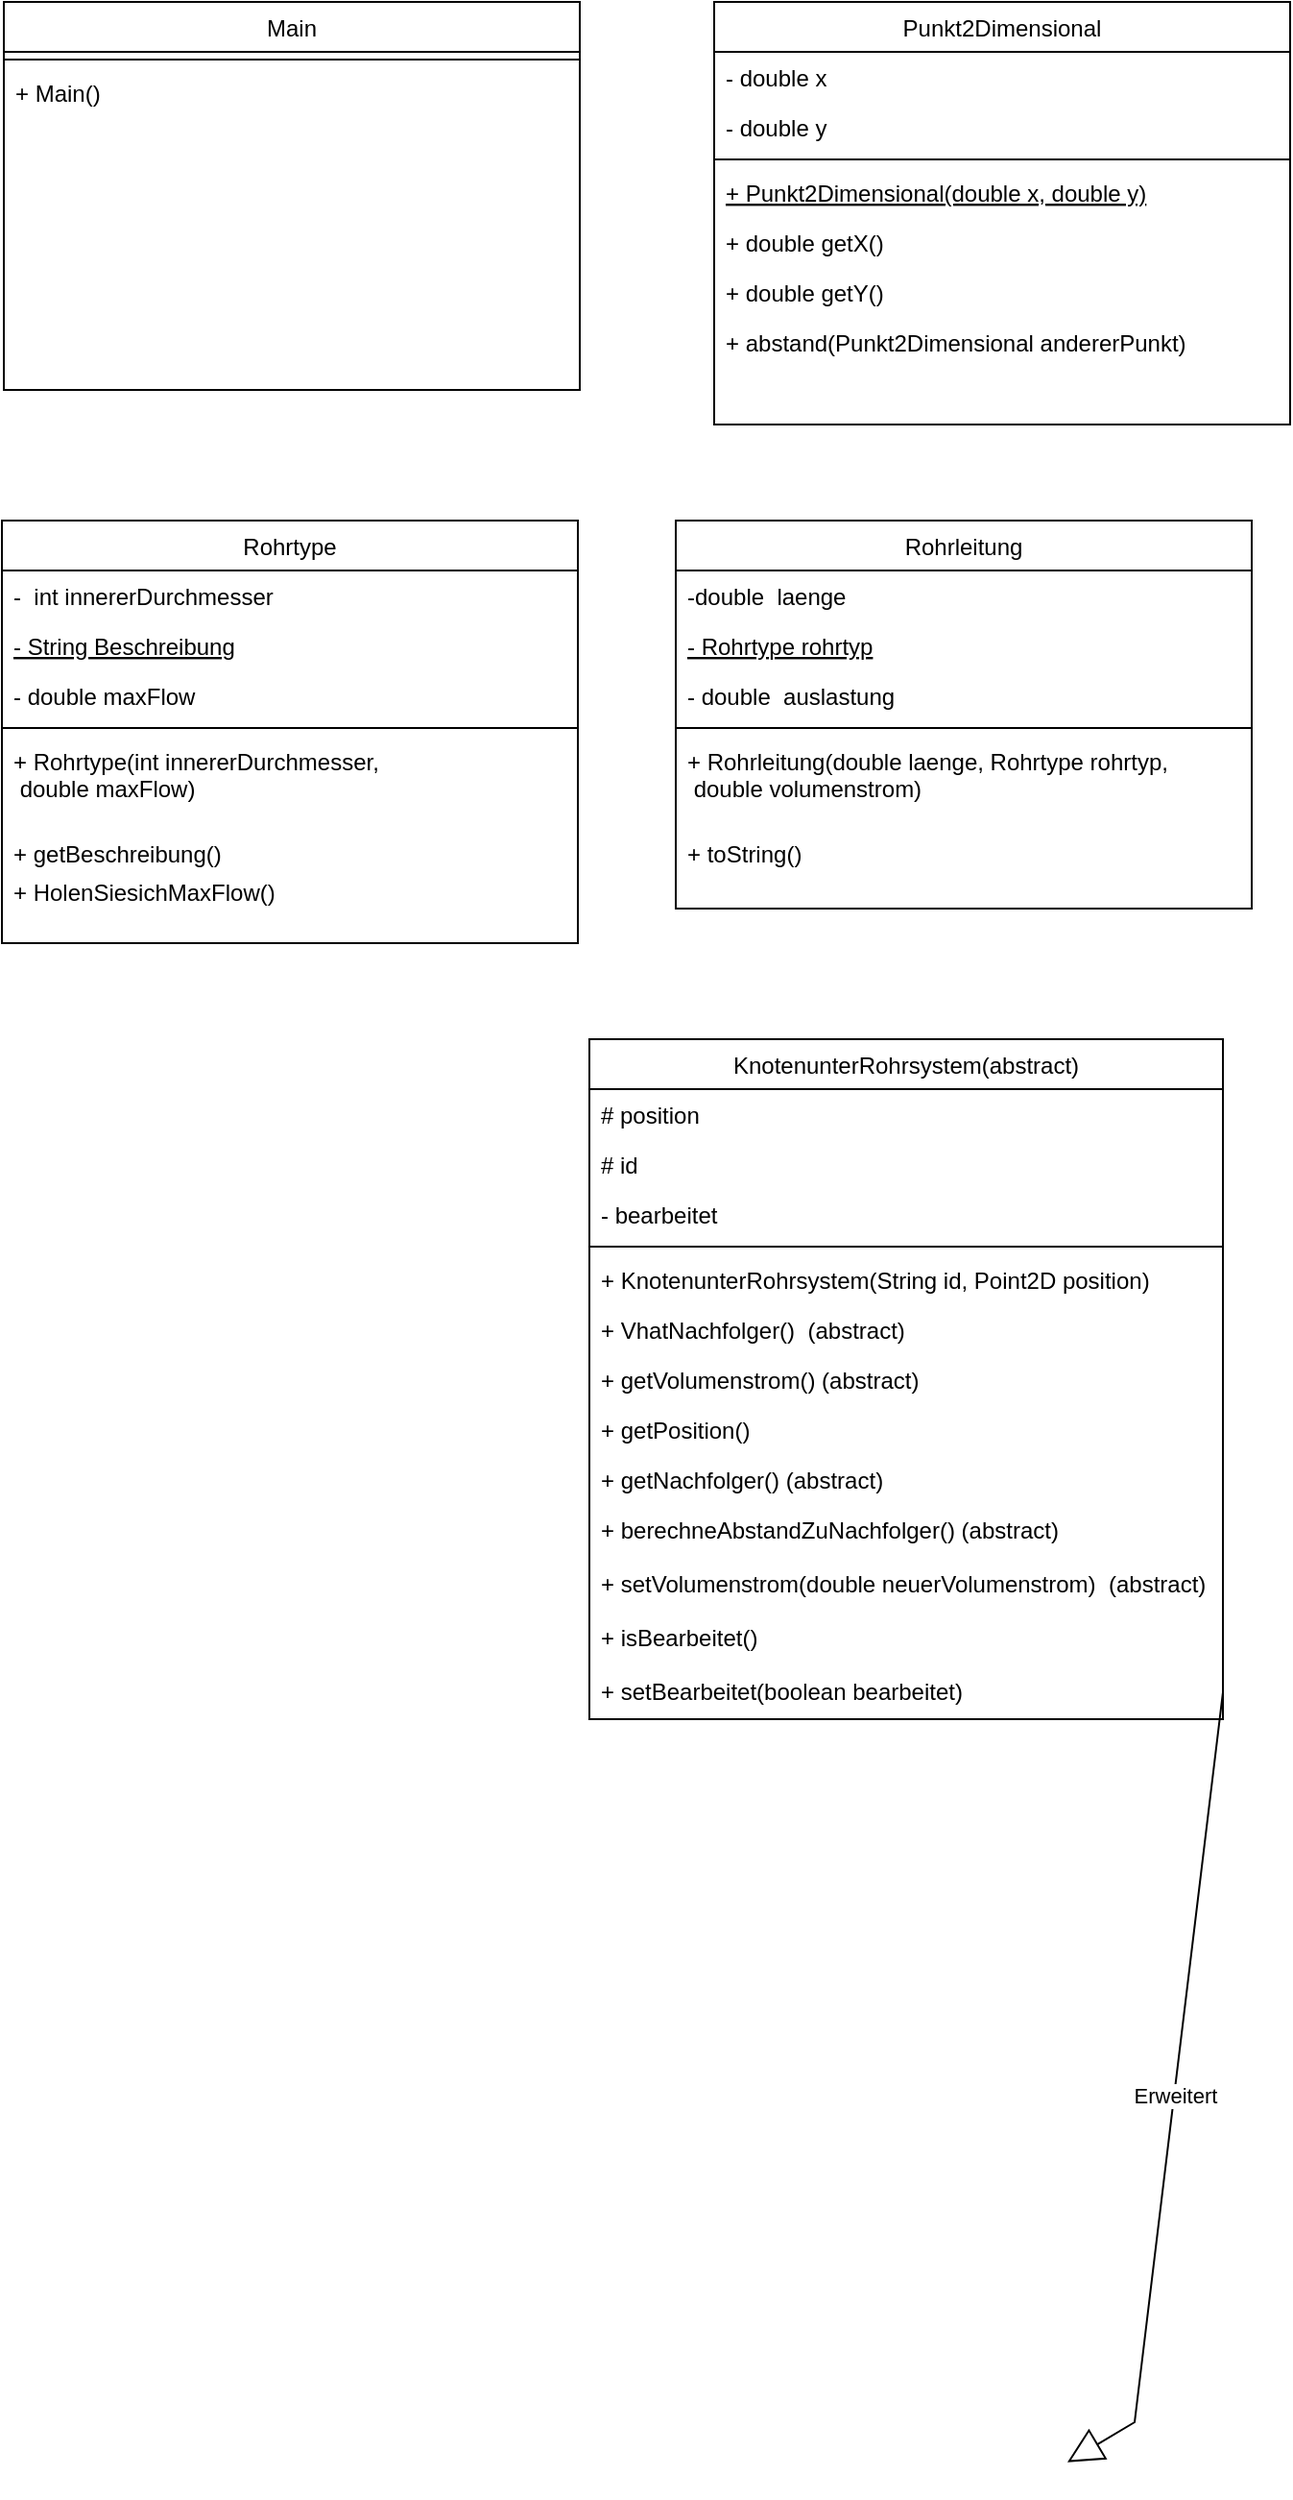 <mxfile version="21.0.6" type="github">
  <diagram name="Page-1" id="4NM99ZyFPqKUCob5nruf">
    <mxGraphModel dx="880" dy="465" grid="1" gridSize="10" guides="1" tooltips="1" connect="1" arrows="1" fold="1" page="1" pageScale="1" pageWidth="1169" pageHeight="827" math="0" shadow="0">
      <root>
        <mxCell id="0" />
        <mxCell id="1" parent="0" />
        <mxCell id="zz_cG9ig-DloKgr5GdJk-34" value="Erweitert" style="endArrow=block;endSize=16;endFill=0;html=1;rounded=0;exitX=1;exitY=0.5;exitDx=0;exitDy=0;" edge="1" parent="1" source="zz_cG9ig-DloKgr5GdJk-86">
          <mxGeometry width="160" relative="1" as="geometry">
            <mxPoint x="881.0" y="1540" as="sourcePoint" />
            <mxPoint x="785" y="1360.851" as="targetPoint" />
            <Array as="points">
              <mxPoint x="820" y="1340" />
            </Array>
          </mxGeometry>
        </mxCell>
        <mxCell id="zz_cG9ig-DloKgr5GdJk-36" value="Punkt2Dimensional" style="swimlane;fontStyle=0;align=center;verticalAlign=top;childLayout=stackLayout;horizontal=1;startSize=26;horizontalStack=0;resizeParent=1;resizeLast=0;collapsible=1;marginBottom=0;rounded=0;shadow=0;strokeWidth=1;" vertex="1" parent="1">
          <mxGeometry x="601" y="80" width="300" height="220" as="geometry">
            <mxRectangle x="130" y="380" width="160" height="26" as="alternateBounds" />
          </mxGeometry>
        </mxCell>
        <mxCell id="zz_cG9ig-DloKgr5GdJk-37" value="- double x" style="text;align=left;verticalAlign=top;spacingLeft=4;spacingRight=4;overflow=hidden;rotatable=0;points=[[0,0.5],[1,0.5]];portConstraint=eastwest;" vertex="1" parent="zz_cG9ig-DloKgr5GdJk-36">
          <mxGeometry y="26" width="300" height="26" as="geometry" />
        </mxCell>
        <mxCell id="zz_cG9ig-DloKgr5GdJk-38" value="- double y" style="text;align=left;verticalAlign=top;spacingLeft=4;spacingRight=4;overflow=hidden;rotatable=0;points=[[0,0.5],[1,0.5]];portConstraint=eastwest;rounded=0;shadow=0;html=0;" vertex="1" parent="zz_cG9ig-DloKgr5GdJk-36">
          <mxGeometry y="52" width="300" height="26" as="geometry" />
        </mxCell>
        <mxCell id="zz_cG9ig-DloKgr5GdJk-39" value="" style="line;html=1;strokeWidth=1;align=left;verticalAlign=middle;spacingTop=-1;spacingLeft=3;spacingRight=3;rotatable=0;labelPosition=right;points=[];portConstraint=eastwest;" vertex="1" parent="zz_cG9ig-DloKgr5GdJk-36">
          <mxGeometry y="78" width="300" height="8" as="geometry" />
        </mxCell>
        <mxCell id="zz_cG9ig-DloKgr5GdJk-40" value="+ Punkt2Dimensional(double x, double y)" style="text;align=left;verticalAlign=top;spacingLeft=4;spacingRight=4;overflow=hidden;rotatable=0;points=[[0,0.5],[1,0.5]];portConstraint=eastwest;fontStyle=4" vertex="1" parent="zz_cG9ig-DloKgr5GdJk-36">
          <mxGeometry y="86" width="300" height="26" as="geometry" />
        </mxCell>
        <mxCell id="zz_cG9ig-DloKgr5GdJk-41" value="+ double getX()" style="text;align=left;verticalAlign=top;spacingLeft=4;spacingRight=4;overflow=hidden;rotatable=0;points=[[0,0.5],[1,0.5]];portConstraint=eastwest;" vertex="1" parent="zz_cG9ig-DloKgr5GdJk-36">
          <mxGeometry y="112" width="300" height="26" as="geometry" />
        </mxCell>
        <mxCell id="zz_cG9ig-DloKgr5GdJk-42" value="+ double getY()" style="text;align=left;verticalAlign=top;spacingLeft=4;spacingRight=4;overflow=hidden;rotatable=0;points=[[0,0.5],[1,0.5]];portConstraint=eastwest;" vertex="1" parent="zz_cG9ig-DloKgr5GdJk-36">
          <mxGeometry y="138" width="300" height="26" as="geometry" />
        </mxCell>
        <mxCell id="zz_cG9ig-DloKgr5GdJk-43" value="+ abstand(Punkt2Dimensional andererPunkt)" style="text;align=left;verticalAlign=top;spacingLeft=4;spacingRight=4;overflow=hidden;rotatable=0;points=[[0,0.5],[1,0.5]];portConstraint=eastwest;" vertex="1" parent="zz_cG9ig-DloKgr5GdJk-36">
          <mxGeometry y="164" width="300" height="26" as="geometry" />
        </mxCell>
        <mxCell id="zz_cG9ig-DloKgr5GdJk-44" value="Main" style="swimlane;fontStyle=0;align=center;verticalAlign=top;childLayout=stackLayout;horizontal=1;startSize=26;horizontalStack=0;resizeParent=1;resizeLast=0;collapsible=1;marginBottom=0;rounded=0;shadow=0;strokeWidth=1;" vertex="1" parent="1">
          <mxGeometry x="231" y="80" width="300" height="202" as="geometry">
            <mxRectangle x="130" y="380" width="160" height="26" as="alternateBounds" />
          </mxGeometry>
        </mxCell>
        <mxCell id="zz_cG9ig-DloKgr5GdJk-45" value="" style="line;html=1;strokeWidth=1;align=left;verticalAlign=middle;spacingTop=-1;spacingLeft=3;spacingRight=3;rotatable=0;labelPosition=right;points=[];portConstraint=eastwest;" vertex="1" parent="zz_cG9ig-DloKgr5GdJk-44">
          <mxGeometry y="26" width="300" height="8" as="geometry" />
        </mxCell>
        <mxCell id="zz_cG9ig-DloKgr5GdJk-46" value="+ Main()" style="text;align=left;verticalAlign=top;spacingLeft=4;spacingRight=4;overflow=hidden;rotatable=0;points=[[0,0.5],[1,0.5]];portConstraint=eastwest;" vertex="1" parent="zz_cG9ig-DloKgr5GdJk-44">
          <mxGeometry y="34" width="300" height="42" as="geometry" />
        </mxCell>
        <mxCell id="zz_cG9ig-DloKgr5GdJk-47" value="Rohrleitung" style="swimlane;fontStyle=0;align=center;verticalAlign=top;childLayout=stackLayout;horizontal=1;startSize=26;horizontalStack=0;resizeParent=1;resizeLast=0;collapsible=1;marginBottom=0;rounded=0;shadow=0;strokeWidth=1;" vertex="1" parent="1">
          <mxGeometry x="581" y="350" width="300" height="202" as="geometry">
            <mxRectangle x="130" y="380" width="160" height="26" as="alternateBounds" />
          </mxGeometry>
        </mxCell>
        <mxCell id="zz_cG9ig-DloKgr5GdJk-48" value="-double  laenge" style="text;align=left;verticalAlign=top;spacingLeft=4;spacingRight=4;overflow=hidden;rotatable=0;points=[[0,0.5],[1,0.5]];portConstraint=eastwest;" vertex="1" parent="zz_cG9ig-DloKgr5GdJk-47">
          <mxGeometry y="26" width="300" height="26" as="geometry" />
        </mxCell>
        <mxCell id="zz_cG9ig-DloKgr5GdJk-49" value="- Rohrtype rohrtyp" style="text;align=left;verticalAlign=top;spacingLeft=4;spacingRight=4;overflow=hidden;rotatable=0;points=[[0,0.5],[1,0.5]];portConstraint=eastwest;fontStyle=4" vertex="1" parent="zz_cG9ig-DloKgr5GdJk-47">
          <mxGeometry y="52" width="300" height="26" as="geometry" />
        </mxCell>
        <mxCell id="zz_cG9ig-DloKgr5GdJk-50" value="- double  auslastung" style="text;align=left;verticalAlign=top;spacingLeft=4;spacingRight=4;overflow=hidden;rotatable=0;points=[[0,0.5],[1,0.5]];portConstraint=eastwest;" vertex="1" parent="zz_cG9ig-DloKgr5GdJk-47">
          <mxGeometry y="78" width="300" height="26" as="geometry" />
        </mxCell>
        <mxCell id="zz_cG9ig-DloKgr5GdJk-51" value="" style="line;html=1;strokeWidth=1;align=left;verticalAlign=middle;spacingTop=-1;spacingLeft=3;spacingRight=3;rotatable=0;labelPosition=right;points=[];portConstraint=eastwest;" vertex="1" parent="zz_cG9ig-DloKgr5GdJk-47">
          <mxGeometry y="104" width="300" height="8" as="geometry" />
        </mxCell>
        <mxCell id="zz_cG9ig-DloKgr5GdJk-52" value="+ Rohrleitung(double laenge, Rohrtype rohrtyp,&#xa; double volumenstrom)" style="text;align=left;verticalAlign=top;spacingLeft=4;spacingRight=4;overflow=hidden;rotatable=0;points=[[0,0.5],[1,0.5]];portConstraint=eastwest;" vertex="1" parent="zz_cG9ig-DloKgr5GdJk-47">
          <mxGeometry y="112" width="300" height="48" as="geometry" />
        </mxCell>
        <mxCell id="zz_cG9ig-DloKgr5GdJk-53" value="+ toString()" style="text;align=left;verticalAlign=top;spacingLeft=4;spacingRight=4;overflow=hidden;rotatable=0;points=[[0,0.5],[1,0.5]];portConstraint=eastwest;" vertex="1" parent="zz_cG9ig-DloKgr5GdJk-47">
          <mxGeometry y="160" width="300" height="42" as="geometry" />
        </mxCell>
        <mxCell id="zz_cG9ig-DloKgr5GdJk-54" value="Rohrtype" style="swimlane;fontStyle=0;align=center;verticalAlign=top;childLayout=stackLayout;horizontal=1;startSize=26;horizontalStack=0;resizeParent=1;resizeLast=0;collapsible=1;marginBottom=0;rounded=0;shadow=0;strokeWidth=1;" vertex="1" parent="1">
          <mxGeometry x="230" y="350" width="300" height="220" as="geometry">
            <mxRectangle x="130" y="380" width="160" height="26" as="alternateBounds" />
          </mxGeometry>
        </mxCell>
        <mxCell id="zz_cG9ig-DloKgr5GdJk-55" value="-  int innererDurchmesser" style="text;align=left;verticalAlign=top;spacingLeft=4;spacingRight=4;overflow=hidden;rotatable=0;points=[[0,0.5],[1,0.5]];portConstraint=eastwest;" vertex="1" parent="zz_cG9ig-DloKgr5GdJk-54">
          <mxGeometry y="26" width="300" height="26" as="geometry" />
        </mxCell>
        <mxCell id="zz_cG9ig-DloKgr5GdJk-56" value="- String Beschreibung" style="text;align=left;verticalAlign=top;spacingLeft=4;spacingRight=4;overflow=hidden;rotatable=0;points=[[0,0.5],[1,0.5]];portConstraint=eastwest;fontStyle=4" vertex="1" parent="zz_cG9ig-DloKgr5GdJk-54">
          <mxGeometry y="52" width="300" height="26" as="geometry" />
        </mxCell>
        <mxCell id="zz_cG9ig-DloKgr5GdJk-57" value="- double maxFlow" style="text;align=left;verticalAlign=top;spacingLeft=4;spacingRight=4;overflow=hidden;rotatable=0;points=[[0,0.5],[1,0.5]];portConstraint=eastwest;" vertex="1" parent="zz_cG9ig-DloKgr5GdJk-54">
          <mxGeometry y="78" width="300" height="26" as="geometry" />
        </mxCell>
        <mxCell id="zz_cG9ig-DloKgr5GdJk-58" value="" style="line;html=1;strokeWidth=1;align=left;verticalAlign=middle;spacingTop=-1;spacingLeft=3;spacingRight=3;rotatable=0;labelPosition=right;points=[];portConstraint=eastwest;" vertex="1" parent="zz_cG9ig-DloKgr5GdJk-54">
          <mxGeometry y="104" width="300" height="8" as="geometry" />
        </mxCell>
        <mxCell id="zz_cG9ig-DloKgr5GdJk-59" value="+ Rohrtype(int innererDurchmesser,&#xa; double maxFlow)" style="text;align=left;verticalAlign=top;spacingLeft=4;spacingRight=4;overflow=hidden;rotatable=0;points=[[0,0.5],[1,0.5]];portConstraint=eastwest;" vertex="1" parent="zz_cG9ig-DloKgr5GdJk-54">
          <mxGeometry y="112" width="300" height="48" as="geometry" />
        </mxCell>
        <mxCell id="zz_cG9ig-DloKgr5GdJk-60" value="+ getBeschreibung()" style="text;align=left;verticalAlign=top;spacingLeft=4;spacingRight=4;overflow=hidden;rotatable=0;points=[[0,0.5],[1,0.5]];portConstraint=eastwest;" vertex="1" parent="zz_cG9ig-DloKgr5GdJk-54">
          <mxGeometry y="160" width="300" height="20" as="geometry" />
        </mxCell>
        <mxCell id="zz_cG9ig-DloKgr5GdJk-61" value="+ HolenSiesichMaxFlow()" style="text;align=left;verticalAlign=top;spacingLeft=4;spacingRight=4;overflow=hidden;rotatable=0;points=[[0,0.5],[1,0.5]];portConstraint=eastwest;" vertex="1" parent="zz_cG9ig-DloKgr5GdJk-54">
          <mxGeometry y="180" width="300" height="40" as="geometry" />
        </mxCell>
        <mxCell id="zz_cG9ig-DloKgr5GdJk-73" value="KnotenunterRohrsystem(abstract)" style="swimlane;fontStyle=0;align=center;verticalAlign=top;childLayout=stackLayout;horizontal=1;startSize=26;horizontalStack=0;resizeParent=1;resizeLast=0;collapsible=1;marginBottom=0;rounded=0;shadow=0;strokeWidth=1;" vertex="1" parent="1">
          <mxGeometry x="536" y="620" width="330" height="354" as="geometry">
            <mxRectangle x="550" y="140" width="160" height="26" as="alternateBounds" />
          </mxGeometry>
        </mxCell>
        <mxCell id="zz_cG9ig-DloKgr5GdJk-74" value="# position" style="text;align=left;verticalAlign=top;spacingLeft=4;spacingRight=4;overflow=hidden;rotatable=0;points=[[0,0.5],[1,0.5]];portConstraint=eastwest;" vertex="1" parent="zz_cG9ig-DloKgr5GdJk-73">
          <mxGeometry y="26" width="330" height="26" as="geometry" />
        </mxCell>
        <mxCell id="zz_cG9ig-DloKgr5GdJk-75" value="# id" style="text;align=left;verticalAlign=top;spacingLeft=4;spacingRight=4;overflow=hidden;rotatable=0;points=[[0,0.5],[1,0.5]];portConstraint=eastwest;rounded=0;shadow=0;html=0;" vertex="1" parent="zz_cG9ig-DloKgr5GdJk-73">
          <mxGeometry y="52" width="330" height="26" as="geometry" />
        </mxCell>
        <mxCell id="zz_cG9ig-DloKgr5GdJk-76" value="- bearbeitet" style="text;align=left;verticalAlign=top;spacingLeft=4;spacingRight=4;overflow=hidden;rotatable=0;points=[[0,0.5],[1,0.5]];portConstraint=eastwest;rounded=0;shadow=0;html=0;" vertex="1" parent="zz_cG9ig-DloKgr5GdJk-73">
          <mxGeometry y="78" width="330" height="26" as="geometry" />
        </mxCell>
        <mxCell id="zz_cG9ig-DloKgr5GdJk-77" value="" style="line;html=1;strokeWidth=1;align=left;verticalAlign=middle;spacingTop=-1;spacingLeft=3;spacingRight=3;rotatable=0;labelPosition=right;points=[];portConstraint=eastwest;" vertex="1" parent="zz_cG9ig-DloKgr5GdJk-73">
          <mxGeometry y="104" width="330" height="8" as="geometry" />
        </mxCell>
        <mxCell id="zz_cG9ig-DloKgr5GdJk-78" value="+ KnotenunterRohrsystem(String id, Point2D position)" style="text;align=left;verticalAlign=top;spacingLeft=4;spacingRight=4;overflow=hidden;rotatable=0;points=[[0,0.5],[1,0.5]];portConstraint=eastwest;rounded=0;shadow=0;html=0;" vertex="1" parent="zz_cG9ig-DloKgr5GdJk-73">
          <mxGeometry y="112" width="330" height="26" as="geometry" />
        </mxCell>
        <mxCell id="zz_cG9ig-DloKgr5GdJk-79" value="+ VhatNachfolger()  (abstract)" style="text;align=left;verticalAlign=top;spacingLeft=4;spacingRight=4;overflow=hidden;rotatable=0;points=[[0,0.5],[1,0.5]];portConstraint=eastwest;rounded=0;shadow=0;html=0;" vertex="1" parent="zz_cG9ig-DloKgr5GdJk-73">
          <mxGeometry y="138" width="330" height="26" as="geometry" />
        </mxCell>
        <mxCell id="zz_cG9ig-DloKgr5GdJk-80" value="+ getVolumenstrom() (abstract)" style="text;align=left;verticalAlign=top;spacingLeft=4;spacingRight=4;overflow=hidden;rotatable=0;points=[[0,0.5],[1,0.5]];portConstraint=eastwest;" vertex="1" parent="zz_cG9ig-DloKgr5GdJk-73">
          <mxGeometry y="164" width="330" height="26" as="geometry" />
        </mxCell>
        <mxCell id="zz_cG9ig-DloKgr5GdJk-81" value="+ getPosition()" style="text;align=left;verticalAlign=top;spacingLeft=4;spacingRight=4;overflow=hidden;rotatable=0;points=[[0,0.5],[1,0.5]];portConstraint=eastwest;" vertex="1" parent="zz_cG9ig-DloKgr5GdJk-73">
          <mxGeometry y="190" width="330" height="26" as="geometry" />
        </mxCell>
        <mxCell id="zz_cG9ig-DloKgr5GdJk-82" value="+ getNachfolger() (abstract)" style="text;align=left;verticalAlign=top;spacingLeft=4;spacingRight=4;overflow=hidden;rotatable=0;points=[[0,0.5],[1,0.5]];portConstraint=eastwest;" vertex="1" parent="zz_cG9ig-DloKgr5GdJk-73">
          <mxGeometry y="216" width="330" height="26" as="geometry" />
        </mxCell>
        <mxCell id="zz_cG9ig-DloKgr5GdJk-83" value="+ berechneAbstandZuNachfolger() (abstract)" style="text;align=left;verticalAlign=top;spacingLeft=4;spacingRight=4;overflow=hidden;rotatable=0;points=[[0,0.5],[1,0.5]];portConstraint=eastwest;" vertex="1" parent="zz_cG9ig-DloKgr5GdJk-73">
          <mxGeometry y="242" width="330" height="28" as="geometry" />
        </mxCell>
        <mxCell id="zz_cG9ig-DloKgr5GdJk-84" value="+ setVolumenstrom(double neuerVolumenstrom)  (abstract)" style="text;align=left;verticalAlign=top;spacingLeft=4;spacingRight=4;overflow=hidden;rotatable=0;points=[[0,0.5],[1,0.5]];portConstraint=eastwest;" vertex="1" parent="zz_cG9ig-DloKgr5GdJk-73">
          <mxGeometry y="270" width="330" height="28" as="geometry" />
        </mxCell>
        <mxCell id="zz_cG9ig-DloKgr5GdJk-85" value="+ isBearbeitet()" style="text;align=left;verticalAlign=top;spacingLeft=4;spacingRight=4;overflow=hidden;rotatable=0;points=[[0,0.5],[1,0.5]];portConstraint=eastwest;" vertex="1" parent="zz_cG9ig-DloKgr5GdJk-73">
          <mxGeometry y="298" width="330" height="28" as="geometry" />
        </mxCell>
        <mxCell id="zz_cG9ig-DloKgr5GdJk-86" value="+ setBearbeitet(boolean bearbeitet)" style="text;align=left;verticalAlign=top;spacingLeft=4;spacingRight=4;overflow=hidden;rotatable=0;points=[[0,0.5],[1,0.5]];portConstraint=eastwest;" vertex="1" parent="zz_cG9ig-DloKgr5GdJk-73">
          <mxGeometry y="326" width="330" height="28" as="geometry" />
        </mxCell>
      </root>
    </mxGraphModel>
  </diagram>
</mxfile>
